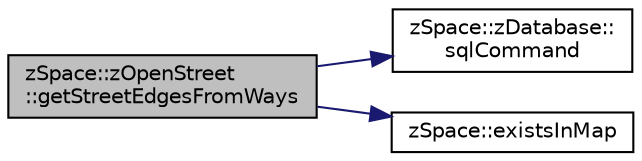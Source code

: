 digraph "zSpace::zOpenStreet::getStreetEdgesFromWays"
{
 // LATEX_PDF_SIZE
  edge [fontname="Helvetica",fontsize="10",labelfontname="Helvetica",labelfontsize="10"];
  node [fontname="Helvetica",fontsize="10",shape=record];
  rankdir="LR";
  Node74 [label="zSpace::zOpenStreet\l::getStreetEdgesFromWays",height=0.2,width=0.4,color="black", fillcolor="grey75", style="filled", fontcolor="black",tooltip="This method extracts the edges from the street graph based on the input key and value for OSM ways ta..."];
  Node74 -> Node75 [color="midnightblue",fontsize="10",style="solid",fontname="Helvetica"];
  Node75 [label="zSpace::zDatabase::\lsqlCommand",height=0.2,width=0.4,color="black", fillcolor="white", style="filled",URL="$classz_space_1_1z_database.html#a4d5d00809e93cd250637d53432d2513e",tooltip="This method queries the database with the command given by the input SQL statement."];
  Node74 -> Node76 [color="midnightblue",fontsize="10",style="solid",fontname="Helvetica"];
  Node76 [label="zSpace::existsInMap",height=0.2,width=0.4,color="black", fillcolor="white", style="filled",URL="$group__z_core_utilities.html#gaa8375b752d259554eef39b2c7985fa14",tooltip="This method checks if the input hashkey exists in the map."];
}
